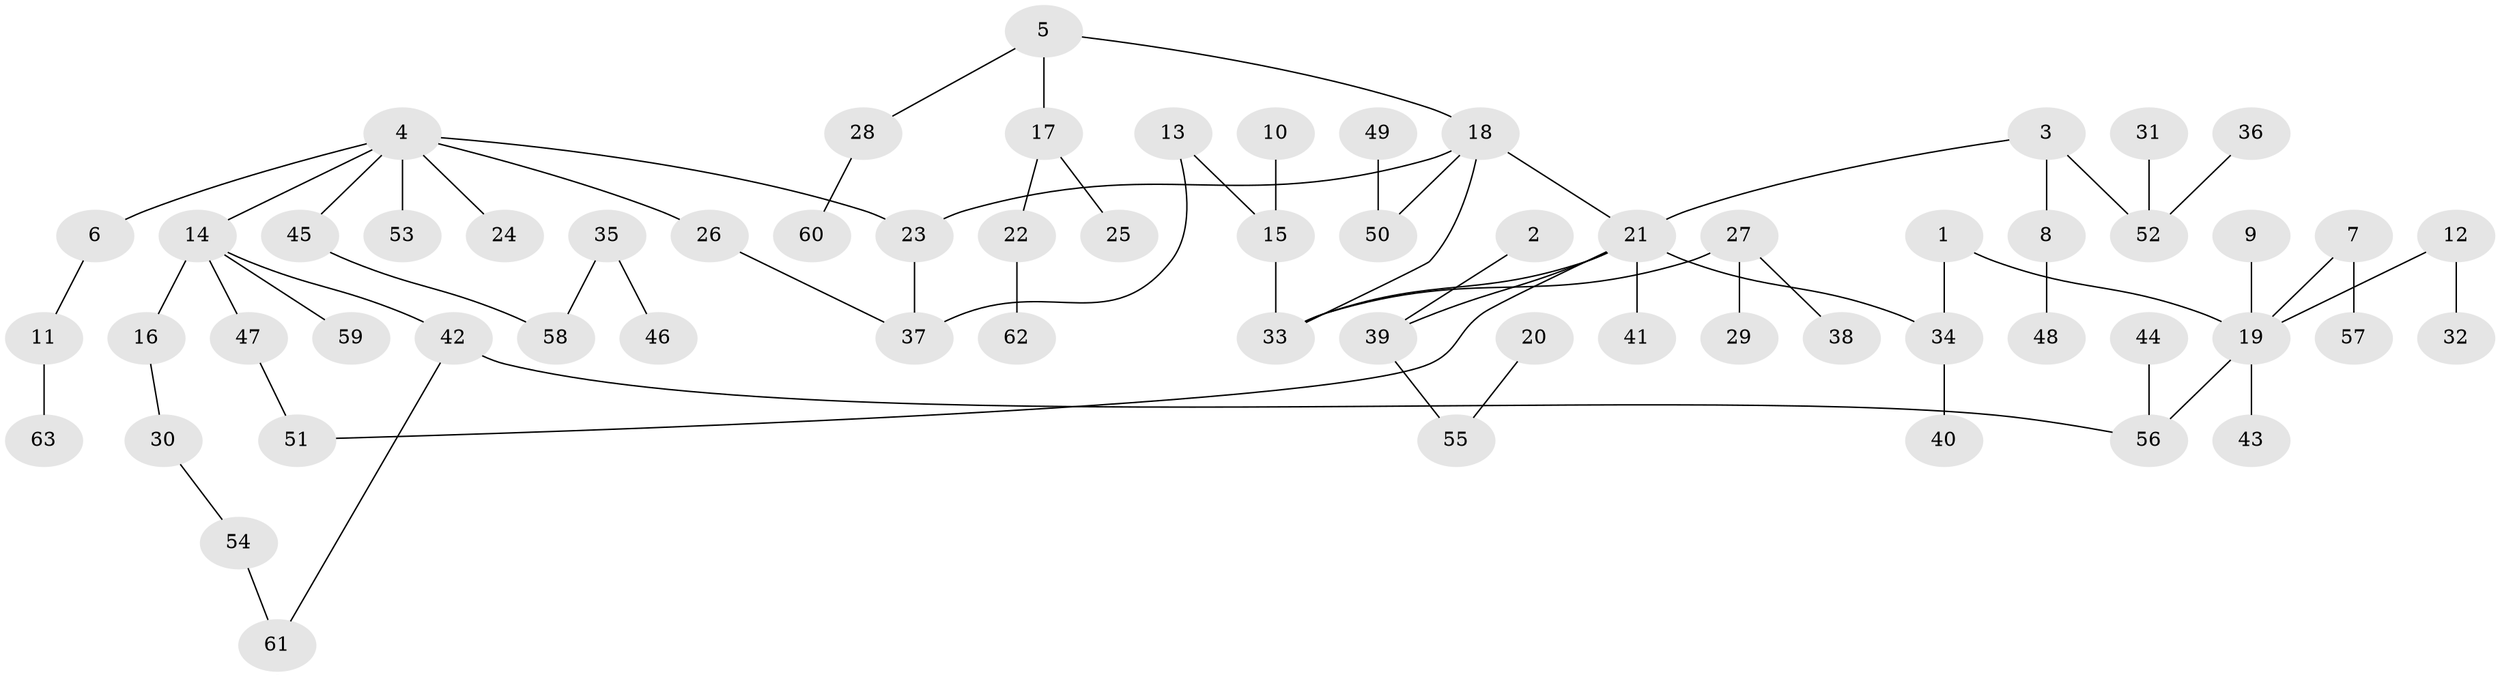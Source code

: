 // original degree distribution, {5: 0.02912621359223301, 8: 0.019417475728155338, 4: 0.07766990291262135, 2: 0.2815533980582524, 1: 0.44660194174757284, 3: 0.13592233009708737, 7: 0.009708737864077669}
// Generated by graph-tools (version 1.1) at 2025/36/03/04/25 23:36:05]
// undirected, 63 vertices, 68 edges
graph export_dot {
  node [color=gray90,style=filled];
  1;
  2;
  3;
  4;
  5;
  6;
  7;
  8;
  9;
  10;
  11;
  12;
  13;
  14;
  15;
  16;
  17;
  18;
  19;
  20;
  21;
  22;
  23;
  24;
  25;
  26;
  27;
  28;
  29;
  30;
  31;
  32;
  33;
  34;
  35;
  36;
  37;
  38;
  39;
  40;
  41;
  42;
  43;
  44;
  45;
  46;
  47;
  48;
  49;
  50;
  51;
  52;
  53;
  54;
  55;
  56;
  57;
  58;
  59;
  60;
  61;
  62;
  63;
  1 -- 19 [weight=1.0];
  1 -- 34 [weight=1.0];
  2 -- 39 [weight=1.0];
  3 -- 8 [weight=1.0];
  3 -- 21 [weight=1.0];
  3 -- 52 [weight=1.0];
  4 -- 6 [weight=1.0];
  4 -- 14 [weight=1.0];
  4 -- 23 [weight=1.0];
  4 -- 24 [weight=1.0];
  4 -- 26 [weight=1.0];
  4 -- 45 [weight=1.0];
  4 -- 53 [weight=1.0];
  5 -- 17 [weight=1.0];
  5 -- 18 [weight=1.0];
  5 -- 28 [weight=1.0];
  6 -- 11 [weight=1.0];
  7 -- 19 [weight=1.0];
  7 -- 57 [weight=1.0];
  8 -- 48 [weight=1.0];
  9 -- 19 [weight=1.0];
  10 -- 15 [weight=1.0];
  11 -- 63 [weight=1.0];
  12 -- 19 [weight=1.0];
  12 -- 32 [weight=1.0];
  13 -- 15 [weight=1.0];
  13 -- 37 [weight=1.0];
  14 -- 16 [weight=1.0];
  14 -- 42 [weight=1.0];
  14 -- 47 [weight=1.0];
  14 -- 59 [weight=1.0];
  15 -- 33 [weight=1.0];
  16 -- 30 [weight=1.0];
  17 -- 22 [weight=1.0];
  17 -- 25 [weight=1.0];
  18 -- 21 [weight=1.0];
  18 -- 23 [weight=1.0];
  18 -- 33 [weight=1.0];
  18 -- 50 [weight=1.0];
  19 -- 43 [weight=1.0];
  19 -- 56 [weight=1.0];
  20 -- 55 [weight=1.0];
  21 -- 33 [weight=1.0];
  21 -- 34 [weight=1.0];
  21 -- 39 [weight=1.0];
  21 -- 41 [weight=1.0];
  21 -- 51 [weight=1.0];
  22 -- 62 [weight=1.0];
  23 -- 37 [weight=1.0];
  26 -- 37 [weight=1.0];
  27 -- 29 [weight=1.0];
  27 -- 33 [weight=1.0];
  27 -- 38 [weight=1.0];
  28 -- 60 [weight=1.0];
  30 -- 54 [weight=1.0];
  31 -- 52 [weight=1.0];
  34 -- 40 [weight=1.0];
  35 -- 46 [weight=1.0];
  35 -- 58 [weight=1.0];
  36 -- 52 [weight=1.0];
  39 -- 55 [weight=1.0];
  42 -- 56 [weight=1.0];
  42 -- 61 [weight=1.0];
  44 -- 56 [weight=1.0];
  45 -- 58 [weight=1.0];
  47 -- 51 [weight=1.0];
  49 -- 50 [weight=1.0];
  54 -- 61 [weight=1.0];
}
